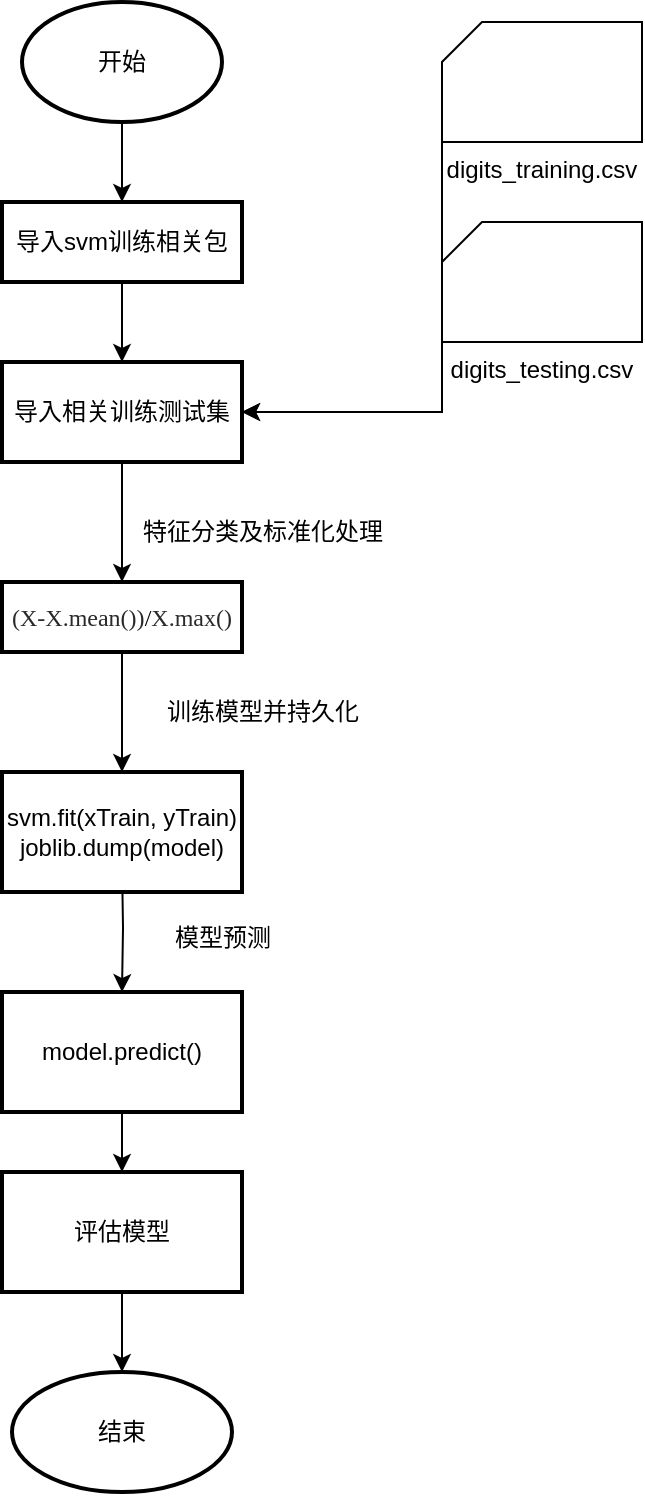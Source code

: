 <mxfile version="21.3.6" type="github">
  <diagram id="C5RBs43oDa-KdzZeNtuy" name="Page-1">
    <mxGraphModel dx="625" dy="735" grid="1" gridSize="10" guides="1" tooltips="1" connect="1" arrows="1" fold="1" page="1" pageScale="1" pageWidth="827" pageHeight="1169" math="0" shadow="0">
      <root>
        <mxCell id="WIyWlLk6GJQsqaUBKTNV-0" />
        <mxCell id="WIyWlLk6GJQsqaUBKTNV-1" parent="WIyWlLk6GJQsqaUBKTNV-0" />
        <mxCell id="Fd6dRY1V7zR3x4quJQAK-2" value="" style="edgeStyle=orthogonalEdgeStyle;rounded=0;orthogonalLoop=1;jettySize=auto;html=1;" edge="1" parent="WIyWlLk6GJQsqaUBKTNV-1" source="Fd6dRY1V7zR3x4quJQAK-0" target="Fd6dRY1V7zR3x4quJQAK-1">
          <mxGeometry relative="1" as="geometry" />
        </mxCell>
        <mxCell id="Fd6dRY1V7zR3x4quJQAK-0" value="开始" style="strokeWidth=2;html=1;shape=mxgraph.flowchart.start_1;whiteSpace=wrap;" vertex="1" parent="WIyWlLk6GJQsqaUBKTNV-1">
          <mxGeometry x="330" y="140" width="100" height="60" as="geometry" />
        </mxCell>
        <mxCell id="Fd6dRY1V7zR3x4quJQAK-4" value="" style="edgeStyle=orthogonalEdgeStyle;rounded=0;orthogonalLoop=1;jettySize=auto;html=1;" edge="1" parent="WIyWlLk6GJQsqaUBKTNV-1" source="Fd6dRY1V7zR3x4quJQAK-1" target="Fd6dRY1V7zR3x4quJQAK-3">
          <mxGeometry relative="1" as="geometry" />
        </mxCell>
        <mxCell id="Fd6dRY1V7zR3x4quJQAK-1" value="导入svm训练相关包" style="whiteSpace=wrap;html=1;strokeWidth=2;" vertex="1" parent="WIyWlLk6GJQsqaUBKTNV-1">
          <mxGeometry x="320" y="240" width="120" height="40" as="geometry" />
        </mxCell>
        <mxCell id="Fd6dRY1V7zR3x4quJQAK-12" value="" style="edgeStyle=orthogonalEdgeStyle;rounded=0;orthogonalLoop=1;jettySize=auto;html=1;" edge="1" parent="WIyWlLk6GJQsqaUBKTNV-1" source="Fd6dRY1V7zR3x4quJQAK-3" target="Fd6dRY1V7zR3x4quJQAK-11">
          <mxGeometry relative="1" as="geometry" />
        </mxCell>
        <mxCell id="Fd6dRY1V7zR3x4quJQAK-3" value="导入相关训练测试集" style="whiteSpace=wrap;html=1;strokeWidth=2;" vertex="1" parent="WIyWlLk6GJQsqaUBKTNV-1">
          <mxGeometry x="320" y="320" width="120" height="50" as="geometry" />
        </mxCell>
        <mxCell id="Fd6dRY1V7zR3x4quJQAK-9" style="edgeStyle=orthogonalEdgeStyle;rounded=0;orthogonalLoop=1;jettySize=auto;html=1;exitX=0;exitY=1;exitDx=0;exitDy=0;exitPerimeter=0;entryX=1;entryY=0.5;entryDx=0;entryDy=0;" edge="1" parent="WIyWlLk6GJQsqaUBKTNV-1" source="Fd6dRY1V7zR3x4quJQAK-5" target="Fd6dRY1V7zR3x4quJQAK-3">
          <mxGeometry relative="1" as="geometry" />
        </mxCell>
        <mxCell id="Fd6dRY1V7zR3x4quJQAK-5" value="digits_training.csv" style="verticalLabelPosition=bottom;verticalAlign=top;html=1;shape=card;whiteSpace=wrap;size=20;arcSize=12;" vertex="1" parent="WIyWlLk6GJQsqaUBKTNV-1">
          <mxGeometry x="540" y="150" width="100" height="60" as="geometry" />
        </mxCell>
        <mxCell id="Fd6dRY1V7zR3x4quJQAK-10" style="edgeStyle=orthogonalEdgeStyle;rounded=0;orthogonalLoop=1;jettySize=auto;html=1;exitX=0;exitY=0;exitDx=0;exitDy=40;exitPerimeter=0;entryX=1;entryY=0.5;entryDx=0;entryDy=0;" edge="1" parent="WIyWlLk6GJQsqaUBKTNV-1" source="Fd6dRY1V7zR3x4quJQAK-6" target="Fd6dRY1V7zR3x4quJQAK-3">
          <mxGeometry relative="1" as="geometry">
            <Array as="points">
              <mxPoint x="540" y="345" />
            </Array>
          </mxGeometry>
        </mxCell>
        <mxCell id="Fd6dRY1V7zR3x4quJQAK-6" value="digits_testing.csv" style="verticalLabelPosition=bottom;verticalAlign=top;html=1;shape=card;whiteSpace=wrap;size=20;arcSize=12;" vertex="1" parent="WIyWlLk6GJQsqaUBKTNV-1">
          <mxGeometry x="540" y="250" width="100" height="60" as="geometry" />
        </mxCell>
        <mxCell id="Fd6dRY1V7zR3x4quJQAK-15" value="" style="edgeStyle=orthogonalEdgeStyle;rounded=0;orthogonalLoop=1;jettySize=auto;html=1;" edge="1" parent="WIyWlLk6GJQsqaUBKTNV-1" source="Fd6dRY1V7zR3x4quJQAK-11" target="Fd6dRY1V7zR3x4quJQAK-14">
          <mxGeometry relative="1" as="geometry" />
        </mxCell>
        <mxCell id="Fd6dRY1V7zR3x4quJQAK-11" value="&lt;div style=&quot;color: rgb(41, 41, 41); background-color: rgb(255, 255, 255); line-height: 27px;&quot;&gt;&lt;font face=&quot;Times New Roman&quot; style=&quot;font-size: 12px;&quot;&gt;(X-X.mean())&lt;span style=&quot;color: rgb(0, 0, 0);&quot;&gt;/&lt;/span&gt;X.max()&lt;/font&gt;&lt;/div&gt;" style="whiteSpace=wrap;html=1;strokeWidth=2;" vertex="1" parent="WIyWlLk6GJQsqaUBKTNV-1">
          <mxGeometry x="320" y="430" width="120" height="35" as="geometry" />
        </mxCell>
        <mxCell id="Fd6dRY1V7zR3x4quJQAK-13" value="特征分类及标准化处理" style="text;html=1;align=center;verticalAlign=middle;resizable=0;points=[];autosize=1;strokeColor=none;fillColor=none;" vertex="1" parent="WIyWlLk6GJQsqaUBKTNV-1">
          <mxGeometry x="380" y="390" width="140" height="30" as="geometry" />
        </mxCell>
        <mxCell id="Fd6dRY1V7zR3x4quJQAK-18" value="" style="edgeStyle=orthogonalEdgeStyle;rounded=0;orthogonalLoop=1;jettySize=auto;html=1;" edge="1" parent="WIyWlLk6GJQsqaUBKTNV-1" target="Fd6dRY1V7zR3x4quJQAK-17">
          <mxGeometry relative="1" as="geometry">
            <mxPoint x="380" y="570" as="sourcePoint" />
          </mxGeometry>
        </mxCell>
        <mxCell id="Fd6dRY1V7zR3x4quJQAK-14" value="svm.fit(xTrain, yTrain)&lt;br&gt;joblib.dump(model)" style="whiteSpace=wrap;html=1;strokeWidth=2;" vertex="1" parent="WIyWlLk6GJQsqaUBKTNV-1">
          <mxGeometry x="320" y="525" width="120" height="60" as="geometry" />
        </mxCell>
        <mxCell id="Fd6dRY1V7zR3x4quJQAK-16" value="训练模型并持久化" style="text;html=1;align=center;verticalAlign=middle;resizable=0;points=[];autosize=1;strokeColor=none;fillColor=none;" vertex="1" parent="WIyWlLk6GJQsqaUBKTNV-1">
          <mxGeometry x="390" y="480" width="120" height="30" as="geometry" />
        </mxCell>
        <mxCell id="Fd6dRY1V7zR3x4quJQAK-23" value="" style="edgeStyle=orthogonalEdgeStyle;rounded=0;orthogonalLoop=1;jettySize=auto;html=1;" edge="1" parent="WIyWlLk6GJQsqaUBKTNV-1" source="Fd6dRY1V7zR3x4quJQAK-17" target="Fd6dRY1V7zR3x4quJQAK-22">
          <mxGeometry relative="1" as="geometry" />
        </mxCell>
        <mxCell id="Fd6dRY1V7zR3x4quJQAK-17" value="model.predict()" style="whiteSpace=wrap;html=1;strokeWidth=2;" vertex="1" parent="WIyWlLk6GJQsqaUBKTNV-1">
          <mxGeometry x="320" y="635" width="120" height="60" as="geometry" />
        </mxCell>
        <mxCell id="Fd6dRY1V7zR3x4quJQAK-19" value="模型预测" style="text;html=1;align=center;verticalAlign=middle;resizable=0;points=[];autosize=1;strokeColor=none;fillColor=none;" vertex="1" parent="WIyWlLk6GJQsqaUBKTNV-1">
          <mxGeometry x="395" y="593" width="70" height="30" as="geometry" />
        </mxCell>
        <mxCell id="Fd6dRY1V7zR3x4quJQAK-25" value="" style="edgeStyle=orthogonalEdgeStyle;rounded=0;orthogonalLoop=1;jettySize=auto;html=1;" edge="1" parent="WIyWlLk6GJQsqaUBKTNV-1" source="Fd6dRY1V7zR3x4quJQAK-22" target="Fd6dRY1V7zR3x4quJQAK-24">
          <mxGeometry relative="1" as="geometry" />
        </mxCell>
        <mxCell id="Fd6dRY1V7zR3x4quJQAK-22" value="评估模型" style="whiteSpace=wrap;html=1;strokeWidth=2;" vertex="1" parent="WIyWlLk6GJQsqaUBKTNV-1">
          <mxGeometry x="320" y="725" width="120" height="60" as="geometry" />
        </mxCell>
        <mxCell id="Fd6dRY1V7zR3x4quJQAK-24" value="结束" style="ellipse;whiteSpace=wrap;html=1;strokeWidth=2;" vertex="1" parent="WIyWlLk6GJQsqaUBKTNV-1">
          <mxGeometry x="325" y="825" width="110" height="60" as="geometry" />
        </mxCell>
      </root>
    </mxGraphModel>
  </diagram>
</mxfile>

